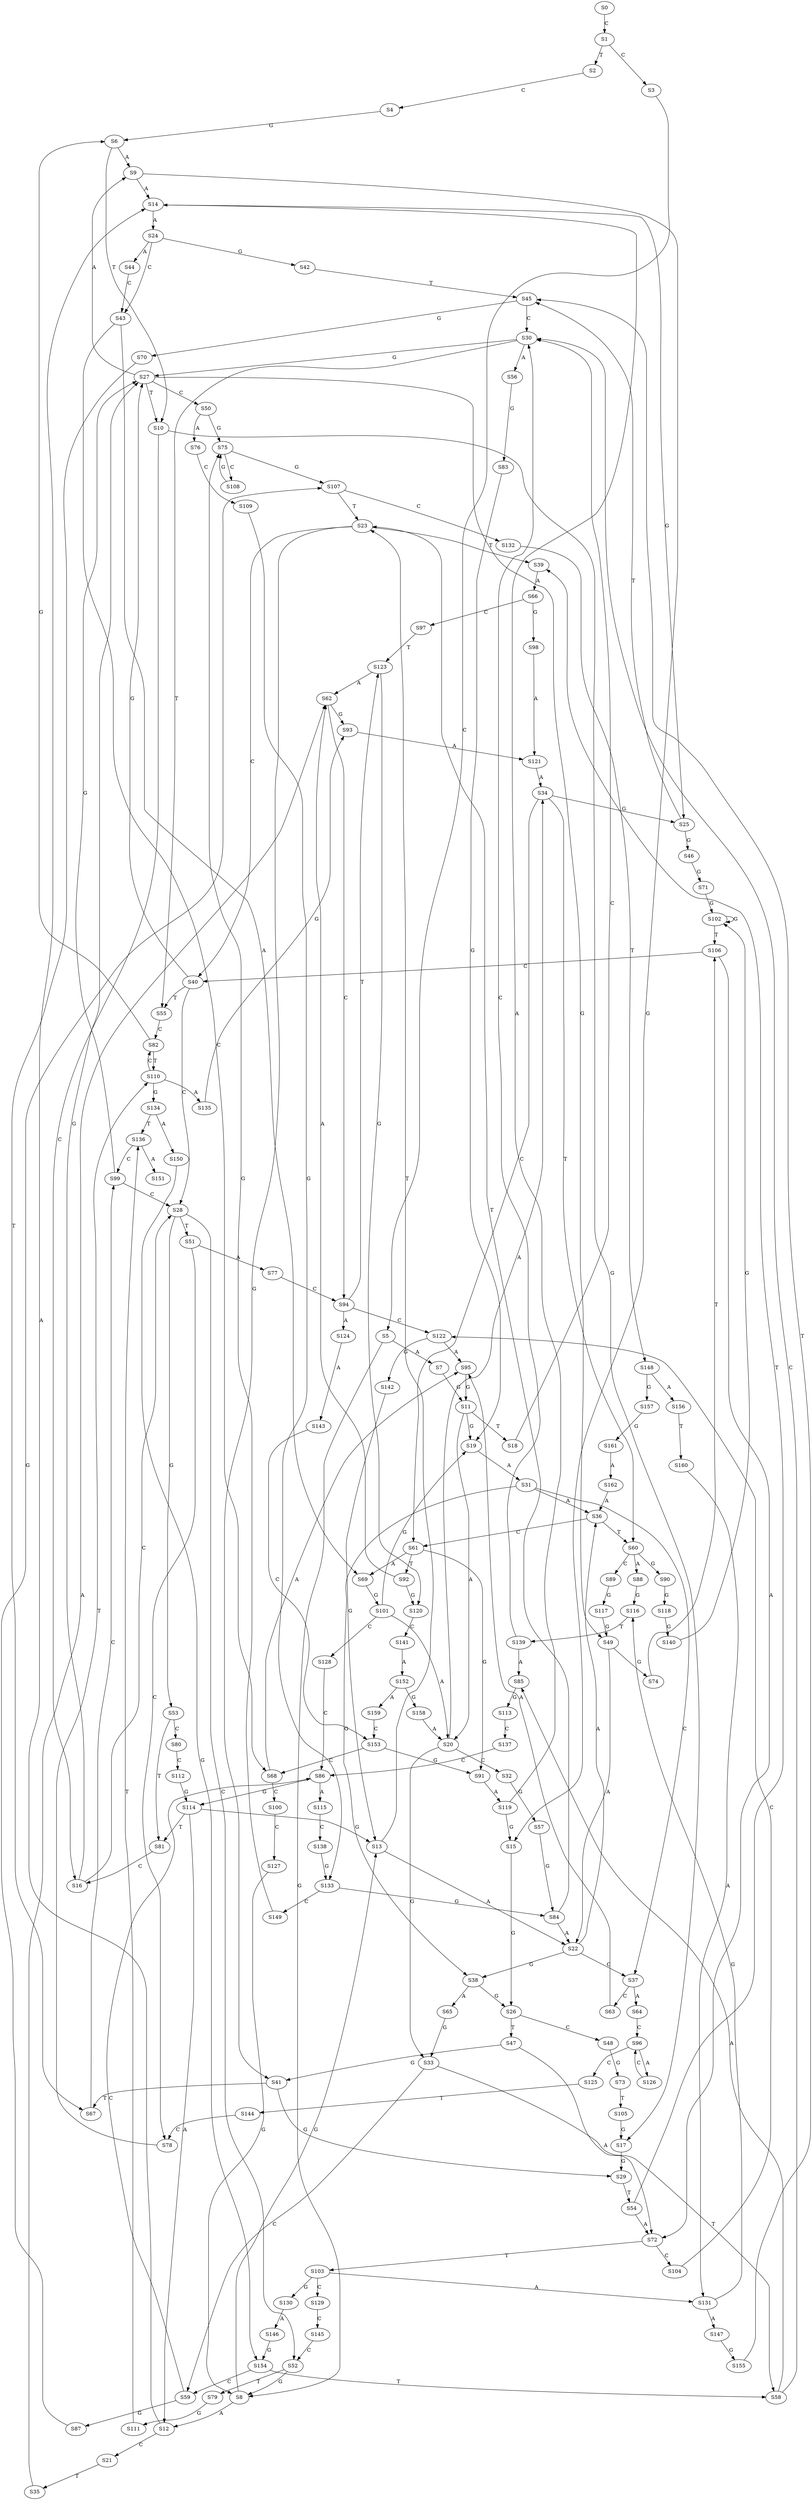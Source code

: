 strict digraph  {
	S0 -> S1 [ label = C ];
	S1 -> S2 [ label = T ];
	S1 -> S3 [ label = C ];
	S2 -> S4 [ label = C ];
	S3 -> S5 [ label = C ];
	S4 -> S6 [ label = G ];
	S5 -> S7 [ label = A ];
	S5 -> S8 [ label = G ];
	S6 -> S9 [ label = A ];
	S6 -> S10 [ label = T ];
	S7 -> S11 [ label = G ];
	S8 -> S12 [ label = A ];
	S8 -> S13 [ label = G ];
	S9 -> S14 [ label = A ];
	S9 -> S15 [ label = G ];
	S10 -> S16 [ label = C ];
	S10 -> S17 [ label = G ];
	S11 -> S18 [ label = T ];
	S11 -> S19 [ label = G ];
	S11 -> S20 [ label = A ];
	S12 -> S14 [ label = A ];
	S12 -> S21 [ label = C ];
	S13 -> S22 [ label = A ];
	S13 -> S23 [ label = T ];
	S14 -> S24 [ label = A ];
	S14 -> S25 [ label = G ];
	S15 -> S26 [ label = G ];
	S16 -> S27 [ label = G ];
	S16 -> S28 [ label = C ];
	S17 -> S29 [ label = G ];
	S18 -> S30 [ label = C ];
	S19 -> S31 [ label = A ];
	S20 -> S32 [ label = C ];
	S20 -> S33 [ label = G ];
	S20 -> S34 [ label = A ];
	S21 -> S35 [ label = T ];
	S22 -> S36 [ label = A ];
	S22 -> S37 [ label = C ];
	S22 -> S38 [ label = G ];
	S23 -> S39 [ label = T ];
	S23 -> S40 [ label = C ];
	S23 -> S41 [ label = G ];
	S24 -> S42 [ label = G ];
	S24 -> S43 [ label = C ];
	S24 -> S44 [ label = A ];
	S25 -> S45 [ label = T ];
	S25 -> S46 [ label = G ];
	S26 -> S47 [ label = T ];
	S26 -> S48 [ label = C ];
	S27 -> S49 [ label = G ];
	S27 -> S10 [ label = T ];
	S27 -> S50 [ label = C ];
	S27 -> S9 [ label = A ];
	S28 -> S51 [ label = T ];
	S28 -> S52 [ label = C ];
	S28 -> S53 [ label = G ];
	S29 -> S54 [ label = T ];
	S30 -> S55 [ label = T ];
	S30 -> S27 [ label = G ];
	S30 -> S56 [ label = A ];
	S31 -> S36 [ label = A ];
	S31 -> S37 [ label = C ];
	S31 -> S38 [ label = G ];
	S32 -> S57 [ label = G ];
	S33 -> S58 [ label = T ];
	S33 -> S59 [ label = C ];
	S34 -> S60 [ label = T ];
	S34 -> S61 [ label = C ];
	S34 -> S25 [ label = G ];
	S35 -> S62 [ label = A ];
	S36 -> S60 [ label = T ];
	S36 -> S61 [ label = C ];
	S37 -> S63 [ label = C ];
	S37 -> S64 [ label = A ];
	S38 -> S65 [ label = A ];
	S38 -> S26 [ label = G ];
	S39 -> S66 [ label = A ];
	S40 -> S28 [ label = C ];
	S40 -> S27 [ label = G ];
	S40 -> S55 [ label = T ];
	S41 -> S67 [ label = T ];
	S41 -> S29 [ label = G ];
	S42 -> S45 [ label = T ];
	S43 -> S68 [ label = C ];
	S43 -> S69 [ label = A ];
	S44 -> S43 [ label = C ];
	S45 -> S70 [ label = G ];
	S45 -> S30 [ label = C ];
	S46 -> S71 [ label = G ];
	S47 -> S41 [ label = G ];
	S47 -> S72 [ label = A ];
	S48 -> S73 [ label = G ];
	S49 -> S22 [ label = A ];
	S49 -> S74 [ label = G ];
	S50 -> S75 [ label = G ];
	S50 -> S76 [ label = A ];
	S51 -> S77 [ label = A ];
	S51 -> S78 [ label = C ];
	S52 -> S8 [ label = G ];
	S52 -> S79 [ label = T ];
	S53 -> S80 [ label = C ];
	S53 -> S81 [ label = T ];
	S54 -> S72 [ label = A ];
	S54 -> S39 [ label = T ];
	S55 -> S82 [ label = C ];
	S56 -> S83 [ label = G ];
	S57 -> S84 [ label = G ];
	S58 -> S85 [ label = A ];
	S58 -> S30 [ label = C ];
	S59 -> S86 [ label = C ];
	S59 -> S87 [ label = G ];
	S60 -> S88 [ label = A ];
	S60 -> S89 [ label = C ];
	S60 -> S90 [ label = G ];
	S61 -> S69 [ label = A ];
	S61 -> S91 [ label = G ];
	S61 -> S92 [ label = T ];
	S62 -> S93 [ label = G ];
	S62 -> S94 [ label = C ];
	S63 -> S95 [ label = A ];
	S64 -> S96 [ label = C ];
	S65 -> S33 [ label = G ];
	S66 -> S97 [ label = C ];
	S66 -> S98 [ label = G ];
	S67 -> S99 [ label = C ];
	S68 -> S100 [ label = C ];
	S68 -> S95 [ label = A ];
	S69 -> S101 [ label = G ];
	S70 -> S67 [ label = T ];
	S71 -> S102 [ label = G ];
	S72 -> S103 [ label = T ];
	S72 -> S104 [ label = C ];
	S73 -> S105 [ label = T ];
	S74 -> S106 [ label = T ];
	S75 -> S107 [ label = G ];
	S75 -> S108 [ label = C ];
	S76 -> S109 [ label = C ];
	S77 -> S94 [ label = C ];
	S78 -> S110 [ label = T ];
	S79 -> S111 [ label = G ];
	S80 -> S112 [ label = C ];
	S81 -> S16 [ label = C ];
	S82 -> S110 [ label = T ];
	S82 -> S6 [ label = G ];
	S83 -> S19 [ label = G ];
	S84 -> S22 [ label = A ];
	S84 -> S23 [ label = T ];
	S85 -> S113 [ label = G ];
	S86 -> S114 [ label = G ];
	S86 -> S115 [ label = A ];
	S87 -> S107 [ label = G ];
	S88 -> S116 [ label = G ];
	S89 -> S117 [ label = G ];
	S90 -> S118 [ label = G ];
	S91 -> S119 [ label = A ];
	S92 -> S120 [ label = G ];
	S92 -> S62 [ label = A ];
	S93 -> S121 [ label = A ];
	S94 -> S122 [ label = C ];
	S94 -> S123 [ label = T ];
	S94 -> S124 [ label = A ];
	S95 -> S11 [ label = G ];
	S96 -> S125 [ label = C ];
	S96 -> S126 [ label = A ];
	S97 -> S123 [ label = T ];
	S98 -> S121 [ label = A ];
	S99 -> S27 [ label = G ];
	S99 -> S28 [ label = C ];
	S100 -> S127 [ label = C ];
	S101 -> S19 [ label = G ];
	S101 -> S128 [ label = C ];
	S101 -> S20 [ label = A ];
	S102 -> S106 [ label = T ];
	S102 -> S102 [ label = G ];
	S103 -> S129 [ label = C ];
	S103 -> S130 [ label = G ];
	S103 -> S131 [ label = A ];
	S104 -> S122 [ label = C ];
	S105 -> S17 [ label = G ];
	S106 -> S72 [ label = A ];
	S106 -> S40 [ label = C ];
	S107 -> S132 [ label = C ];
	S107 -> S23 [ label = T ];
	S108 -> S75 [ label = G ];
	S109 -> S133 [ label = G ];
	S110 -> S134 [ label = G ];
	S110 -> S82 [ label = C ];
	S110 -> S135 [ label = A ];
	S111 -> S136 [ label = T ];
	S112 -> S114 [ label = G ];
	S113 -> S137 [ label = C ];
	S114 -> S12 [ label = A ];
	S114 -> S81 [ label = T ];
	S114 -> S13 [ label = G ];
	S115 -> S138 [ label = C ];
	S116 -> S139 [ label = T ];
	S117 -> S49 [ label = G ];
	S118 -> S140 [ label = G ];
	S119 -> S15 [ label = G ];
	S119 -> S14 [ label = A ];
	S120 -> S141 [ label = C ];
	S121 -> S34 [ label = A ];
	S122 -> S95 [ label = A ];
	S122 -> S142 [ label = G ];
	S123 -> S62 [ label = A ];
	S123 -> S120 [ label = G ];
	S124 -> S143 [ label = A ];
	S125 -> S144 [ label = T ];
	S126 -> S96 [ label = C ];
	S127 -> S8 [ label = G ];
	S128 -> S86 [ label = C ];
	S129 -> S145 [ label = C ];
	S130 -> S146 [ label = A ];
	S131 -> S116 [ label = G ];
	S131 -> S147 [ label = A ];
	S132 -> S148 [ label = T ];
	S133 -> S84 [ label = G ];
	S133 -> S149 [ label = C ];
	S134 -> S150 [ label = A ];
	S134 -> S136 [ label = T ];
	S135 -> S93 [ label = G ];
	S136 -> S151 [ label = A ];
	S136 -> S99 [ label = C ];
	S137 -> S86 [ label = C ];
	S138 -> S133 [ label = G ];
	S139 -> S30 [ label = C ];
	S139 -> S85 [ label = A ];
	S140 -> S102 [ label = G ];
	S141 -> S152 [ label = A ];
	S142 -> S13 [ label = G ];
	S143 -> S153 [ label = C ];
	S144 -> S78 [ label = C ];
	S145 -> S52 [ label = C ];
	S146 -> S154 [ label = G ];
	S147 -> S155 [ label = G ];
	S148 -> S156 [ label = A ];
	S148 -> S157 [ label = G ];
	S149 -> S75 [ label = G ];
	S150 -> S154 [ label = G ];
	S152 -> S158 [ label = G ];
	S152 -> S159 [ label = A ];
	S153 -> S68 [ label = C ];
	S153 -> S91 [ label = G ];
	S154 -> S58 [ label = T ];
	S154 -> S59 [ label = C ];
	S155 -> S45 [ label = T ];
	S156 -> S160 [ label = T ];
	S157 -> S161 [ label = G ];
	S158 -> S20 [ label = A ];
	S159 -> S153 [ label = C ];
	S160 -> S131 [ label = A ];
	S161 -> S162 [ label = A ];
	S162 -> S36 [ label = A ];
}
